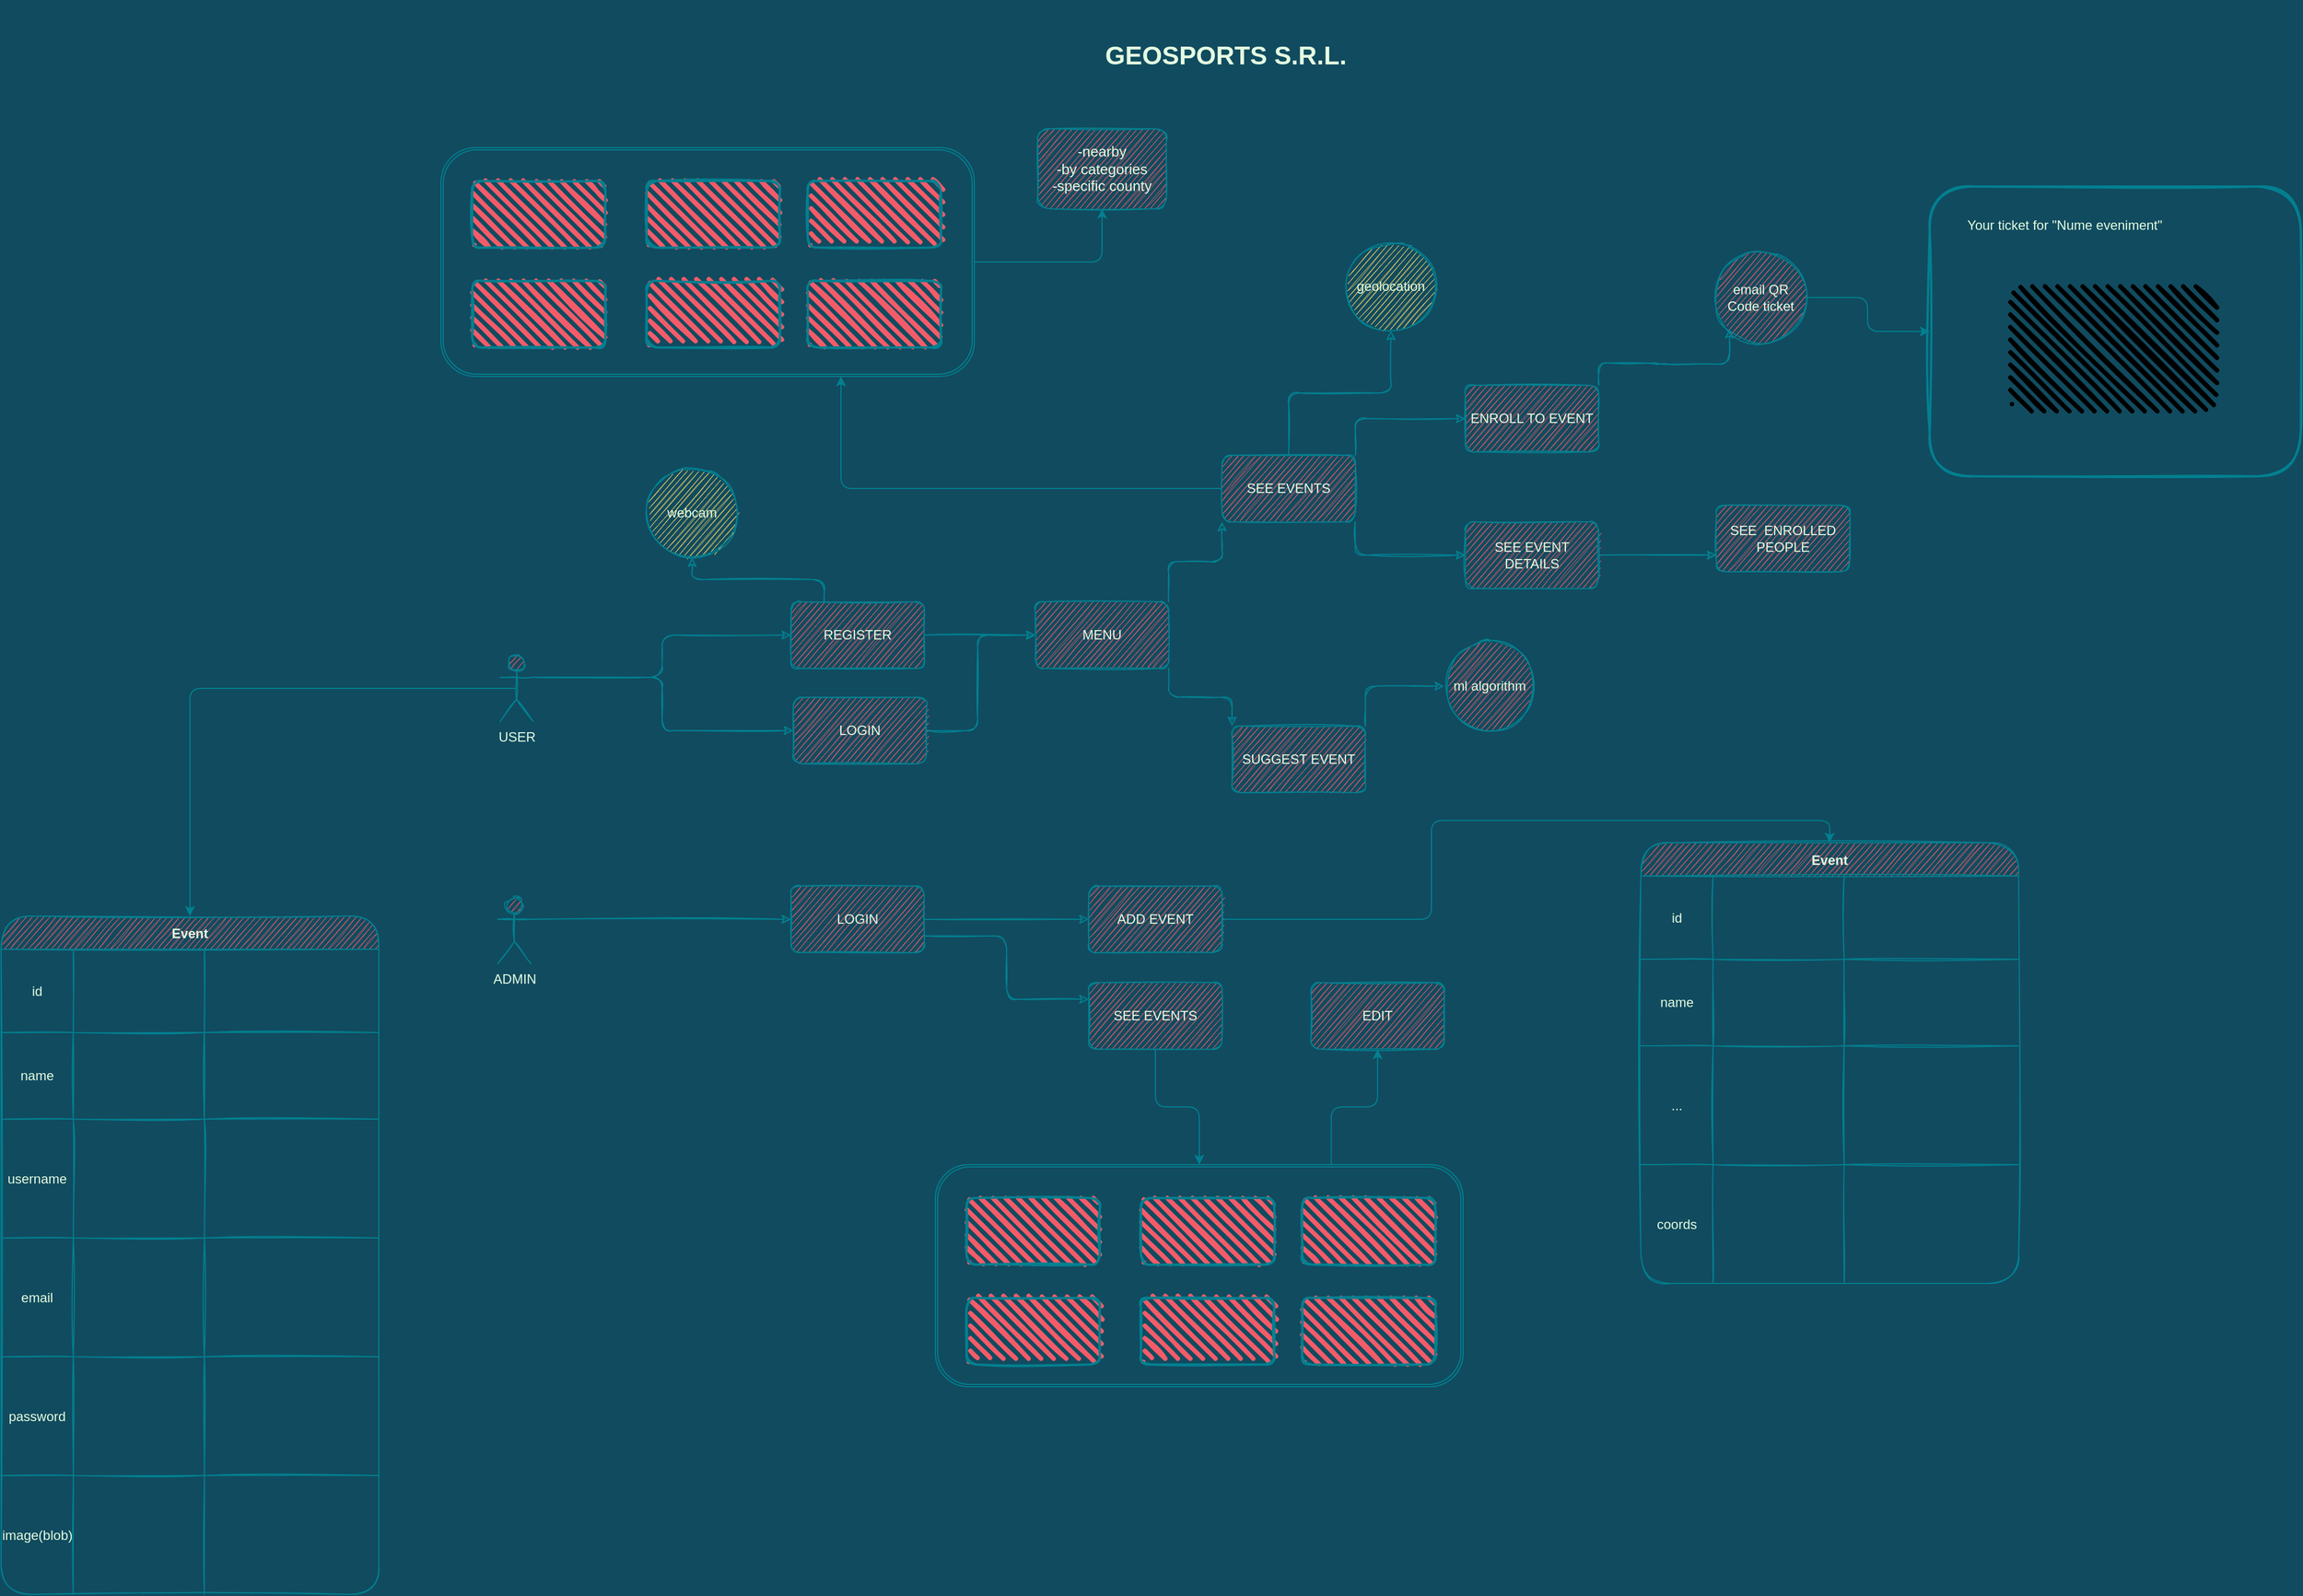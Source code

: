<mxfile version="15.7.3" type="device"><diagram id="VU3AlSUJJOnAMAtMM2fT" name="Page-1"><mxGraphModel dx="1838" dy="1347" grid="0" gridSize="29" guides="1" tooltips="1" connect="1" arrows="1" fold="1" page="0" pageScale="1" pageWidth="850" pageHeight="1100" background="#114B5F" math="0" shadow="0"><root><mxCell id="0"/><mxCell id="1" parent="0"/><mxCell id="59QvP1uvpDmldnTHYQwH-15" style="edgeStyle=orthogonalEdgeStyle;orthogonalLoop=1;jettySize=auto;html=1;exitX=1;exitY=0.5;exitDx=0;exitDy=0;entryX=0;entryY=0.5;entryDx=0;entryDy=0;fontSize=13;sketch=1;strokeColor=#028090;fontColor=#E4FDE1;labelBackgroundColor=#114B5F;" parent="1" source="59QvP1uvpDmldnTHYQwH-2" target="59QvP1uvpDmldnTHYQwH-14" edge="1"><mxGeometry relative="1" as="geometry"/></mxCell><mxCell id="O3Fkr6ZYe0m7NWBWwjO8-6" style="edgeStyle=orthogonalEdgeStyle;orthogonalLoop=1;jettySize=auto;html=1;exitX=0.25;exitY=0;exitDx=0;exitDy=0;sketch=1;strokeColor=#028090;fontColor=#E4FDE1;labelBackgroundColor=#114B5F;" parent="1" source="59QvP1uvpDmldnTHYQwH-2" target="O3Fkr6ZYe0m7NWBWwjO8-5" edge="1"><mxGeometry relative="1" as="geometry"/></mxCell><mxCell id="59QvP1uvpDmldnTHYQwH-2" value="REGISTER" style="whiteSpace=wrap;html=1;rounded=1;sketch=1;fillColor=#F45B69;strokeColor=#028090;fontColor=#E4FDE1;" parent="1" vertex="1"><mxGeometry x="15" y="33" width="120" height="60" as="geometry"/></mxCell><mxCell id="59QvP1uvpDmldnTHYQwH-10" style="edgeStyle=orthogonalEdgeStyle;orthogonalLoop=1;jettySize=auto;html=1;exitX=1;exitY=0.5;exitDx=0;exitDy=0;entryX=0;entryY=0.5;entryDx=0;entryDy=0;sketch=1;strokeColor=#028090;fontColor=#E4FDE1;labelBackgroundColor=#114B5F;" parent="1" source="59QvP1uvpDmldnTHYQwH-3" target="59QvP1uvpDmldnTHYQwH-9" edge="1"><mxGeometry relative="1" as="geometry"/></mxCell><mxCell id="59QvP1uvpDmldnTHYQwH-13" style="edgeStyle=orthogonalEdgeStyle;orthogonalLoop=1;jettySize=auto;html=1;exitX=1;exitY=0.75;exitDx=0;exitDy=0;entryX=0;entryY=0.25;entryDx=0;entryDy=0;fontSize=13;sketch=1;strokeColor=#028090;fontColor=#E4FDE1;labelBackgroundColor=#114B5F;" parent="1" source="59QvP1uvpDmldnTHYQwH-3" target="59QvP1uvpDmldnTHYQwH-11" edge="1"><mxGeometry relative="1" as="geometry"/></mxCell><mxCell id="59QvP1uvpDmldnTHYQwH-16" style="edgeStyle=orthogonalEdgeStyle;orthogonalLoop=1;jettySize=auto;html=1;exitX=1;exitY=0.5;exitDx=0;exitDy=0;entryX=0;entryY=0.5;entryDx=0;entryDy=0;fontSize=13;sketch=1;strokeColor=#028090;fontColor=#E4FDE1;labelBackgroundColor=#114B5F;" parent="1" source="59QvP1uvpDmldnTHYQwH-17" target="59QvP1uvpDmldnTHYQwH-14" edge="1"><mxGeometry relative="1" as="geometry"><Array as="points"><mxPoint x="183" y="149"/><mxPoint x="183" y="63"/></Array></mxGeometry></mxCell><mxCell id="59QvP1uvpDmldnTHYQwH-3" value="LOGIN" style="whiteSpace=wrap;html=1;rounded=1;sketch=1;fillColor=#F45B69;strokeColor=#028090;fontColor=#E4FDE1;" parent="1" vertex="1"><mxGeometry x="15" y="289" width="120" height="60" as="geometry"/></mxCell><mxCell id="59QvP1uvpDmldnTHYQwH-5" style="edgeStyle=orthogonalEdgeStyle;orthogonalLoop=1;jettySize=auto;html=1;exitX=1;exitY=0.333;exitDx=0;exitDy=0;exitPerimeter=0;entryX=0;entryY=0.5;entryDx=0;entryDy=0;sketch=1;strokeColor=#028090;fontColor=#E4FDE1;labelBackgroundColor=#114B5F;" parent="1" source="59QvP1uvpDmldnTHYQwH-4" target="59QvP1uvpDmldnTHYQwH-3" edge="1"><mxGeometry relative="1" as="geometry"/></mxCell><mxCell id="59QvP1uvpDmldnTHYQwH-4" value="ADMIN&lt;br&gt;" style="shape=umlActor;verticalLabelPosition=bottom;verticalAlign=top;html=1;outlineConnect=0;rounded=1;sketch=1;fillColor=#F45B69;strokeColor=#028090;fontColor=#E4FDE1;" parent="1" vertex="1"><mxGeometry x="-249" y="299" width="30" height="60" as="geometry"/></mxCell><mxCell id="59QvP1uvpDmldnTHYQwH-7" style="edgeStyle=orthogonalEdgeStyle;orthogonalLoop=1;jettySize=auto;html=1;exitX=1;exitY=0.333;exitDx=0;exitDy=0;exitPerimeter=0;entryX=0;entryY=0.5;entryDx=0;entryDy=0;sketch=1;strokeColor=#028090;fontColor=#E4FDE1;labelBackgroundColor=#114B5F;" parent="1" source="59QvP1uvpDmldnTHYQwH-6" target="59QvP1uvpDmldnTHYQwH-17" edge="1"><mxGeometry relative="1" as="geometry"><Array as="points"><mxPoint x="-101" y="101"/><mxPoint x="-101" y="149"/></Array></mxGeometry></mxCell><mxCell id="59QvP1uvpDmldnTHYQwH-8" style="edgeStyle=orthogonalEdgeStyle;orthogonalLoop=1;jettySize=auto;html=1;exitX=1;exitY=0.333;exitDx=0;exitDy=0;exitPerimeter=0;entryX=0;entryY=0.5;entryDx=0;entryDy=0;sketch=1;strokeColor=#028090;fontColor=#E4FDE1;labelBackgroundColor=#114B5F;" parent="1" source="59QvP1uvpDmldnTHYQwH-6" target="59QvP1uvpDmldnTHYQwH-2" edge="1"><mxGeometry relative="1" as="geometry"/></mxCell><mxCell id="59QvP1uvpDmldnTHYQwH-6" value="USER&lt;br&gt;" style="shape=umlActor;verticalLabelPosition=bottom;verticalAlign=top;html=1;outlineConnect=0;rounded=1;sketch=1;fillColor=#F45B69;strokeColor=#028090;fontColor=#E4FDE1;" parent="1" vertex="1"><mxGeometry x="-247" y="81" width="30" height="60" as="geometry"/></mxCell><mxCell id="ZaHO0eJbqDDKjYxgv60t-96" style="edgeStyle=orthogonalEdgeStyle;curved=0;rounded=1;sketch=0;orthogonalLoop=1;jettySize=auto;html=1;exitX=1;exitY=0.5;exitDx=0;exitDy=0;entryX=0.5;entryY=0;entryDx=0;entryDy=0;fontColor=#E4FDE1;strokeColor=#028090;fillColor=#F45B69;labelBackgroundColor=#114B5F;" parent="1" source="59QvP1uvpDmldnTHYQwH-9" target="ZaHO0eJbqDDKjYxgv60t-1" edge="1"><mxGeometry relative="1" as="geometry"/></mxCell><mxCell id="59QvP1uvpDmldnTHYQwH-9" value="ADD EVENT" style="whiteSpace=wrap;html=1;rounded=1;sketch=1;fillColor=#F45B69;strokeColor=#028090;fontColor=#E4FDE1;" parent="1" vertex="1"><mxGeometry x="283" y="289" width="120" height="60" as="geometry"/></mxCell><mxCell id="ZaHO0eJbqDDKjYxgv60t-127" style="edgeStyle=orthogonalEdgeStyle;curved=0;rounded=1;sketch=0;orthogonalLoop=1;jettySize=auto;html=1;exitX=0.5;exitY=1;exitDx=0;exitDy=0;entryX=0.5;entryY=0;entryDx=0;entryDy=0;fontColor=#E4FDE1;strokeColor=#028090;fillColor=#F45B69;labelBackgroundColor=#114B5F;" parent="1" source="59QvP1uvpDmldnTHYQwH-11" target="ZaHO0eJbqDDKjYxgv60t-115" edge="1"><mxGeometry relative="1" as="geometry"/></mxCell><mxCell id="59QvP1uvpDmldnTHYQwH-11" value="SEE EVENTS" style="whiteSpace=wrap;html=1;rounded=1;sketch=1;fillColor=#F45B69;strokeColor=#028090;fontColor=#E4FDE1;" parent="1" vertex="1"><mxGeometry x="283" y="376" width="120" height="60" as="geometry"/></mxCell><mxCell id="59QvP1uvpDmldnTHYQwH-12" value="&lt;font style=&quot;font-size: 23px&quot;&gt;GEOSPORTS S.R.L.&lt;/font&gt;" style="text;html=1;align=center;verticalAlign=middle;whiteSpace=wrap;fontStyle=1;fontSize=13;rounded=1;sketch=1;fontColor=#E4FDE1;" parent="1" vertex="1"><mxGeometry x="293" y="-509" width="227" height="100" as="geometry"/></mxCell><mxCell id="59QvP1uvpDmldnTHYQwH-22" style="edgeStyle=orthogonalEdgeStyle;orthogonalLoop=1;jettySize=auto;html=1;exitX=1;exitY=0;exitDx=0;exitDy=0;entryX=0;entryY=1;entryDx=0;entryDy=0;fontSize=13;sketch=1;strokeColor=#028090;fontColor=#E4FDE1;labelBackgroundColor=#114B5F;" parent="1" source="59QvP1uvpDmldnTHYQwH-14" target="59QvP1uvpDmldnTHYQwH-18" edge="1"><mxGeometry relative="1" as="geometry"/></mxCell><mxCell id="O3Fkr6ZYe0m7NWBWwjO8-8" style="edgeStyle=orthogonalEdgeStyle;orthogonalLoop=1;jettySize=auto;html=1;exitX=1;exitY=1;exitDx=0;exitDy=0;entryX=0;entryY=0;entryDx=0;entryDy=0;sketch=1;strokeColor=#028090;fontColor=#E4FDE1;labelBackgroundColor=#114B5F;" parent="1" source="59QvP1uvpDmldnTHYQwH-14" target="O3Fkr6ZYe0m7NWBWwjO8-7" edge="1"><mxGeometry relative="1" as="geometry"/></mxCell><mxCell id="59QvP1uvpDmldnTHYQwH-14" value="MENU" style="whiteSpace=wrap;html=1;rounded=1;sketch=1;fillColor=#F45B69;strokeColor=#028090;fontColor=#E4FDE1;" parent="1" vertex="1"><mxGeometry x="235" y="33" width="120" height="60" as="geometry"/></mxCell><mxCell id="59QvP1uvpDmldnTHYQwH-17" value="LOGIN" style="whiteSpace=wrap;html=1;rounded=1;sketch=1;fillColor=#F45B69;strokeColor=#028090;fontColor=#E4FDE1;" parent="1" vertex="1"><mxGeometry x="17" y="119" width="120" height="60" as="geometry"/></mxCell><mxCell id="59QvP1uvpDmldnTHYQwH-24" style="edgeStyle=orthogonalEdgeStyle;orthogonalLoop=1;jettySize=auto;html=1;exitX=1;exitY=0;exitDx=0;exitDy=0;entryX=0;entryY=0.5;entryDx=0;entryDy=0;fontSize=13;sketch=1;strokeColor=#028090;fontColor=#E4FDE1;labelBackgroundColor=#114B5F;" parent="1" source="59QvP1uvpDmldnTHYQwH-18" target="59QvP1uvpDmldnTHYQwH-23" edge="1"><mxGeometry relative="1" as="geometry"/></mxCell><mxCell id="O3Fkr6ZYe0m7NWBWwjO8-2" style="edgeStyle=orthogonalEdgeStyle;orthogonalLoop=1;jettySize=auto;html=1;exitX=1;exitY=1;exitDx=0;exitDy=0;entryX=0;entryY=0.5;entryDx=0;entryDy=0;sketch=1;strokeColor=#028090;fontColor=#E4FDE1;labelBackgroundColor=#114B5F;" parent="1" source="59QvP1uvpDmldnTHYQwH-18" target="O3Fkr6ZYe0m7NWBWwjO8-1" edge="1"><mxGeometry relative="1" as="geometry"/></mxCell><mxCell id="O3Fkr6ZYe0m7NWBWwjO8-4" style="edgeStyle=orthogonalEdgeStyle;orthogonalLoop=1;jettySize=auto;html=1;exitX=0.5;exitY=0;exitDx=0;exitDy=0;sketch=1;strokeColor=#028090;fontColor=#E4FDE1;labelBackgroundColor=#114B5F;" parent="1" source="59QvP1uvpDmldnTHYQwH-18" target="O3Fkr6ZYe0m7NWBWwjO8-3" edge="1"><mxGeometry relative="1" as="geometry"/></mxCell><mxCell id="O3Fkr6ZYe0m7NWBWwjO8-12" style="edgeStyle=orthogonalEdgeStyle;orthogonalLoop=1;jettySize=auto;html=1;entryX=0;entryY=0.75;entryDx=0;entryDy=0;sketch=1;strokeColor=#028090;fontColor=#E4FDE1;labelBackgroundColor=#114B5F;" parent="1" source="O3Fkr6ZYe0m7NWBWwjO8-1" target="O3Fkr6ZYe0m7NWBWwjO8-11" edge="1"><mxGeometry relative="1" as="geometry"/></mxCell><mxCell id="ZaHO0eJbqDDKjYxgv60t-141" style="edgeStyle=orthogonalEdgeStyle;curved=0;rounded=1;sketch=0;orthogonalLoop=1;jettySize=auto;html=1;exitX=0;exitY=0.5;exitDx=0;exitDy=0;entryX=0.75;entryY=1;entryDx=0;entryDy=0;fontColor=#E4FDE1;strokeColor=#028090;fillColor=#F45B69;labelBackgroundColor=#114B5F;" parent="1" source="59QvP1uvpDmldnTHYQwH-18" target="ZaHO0eJbqDDKjYxgv60t-134" edge="1"><mxGeometry relative="1" as="geometry"/></mxCell><mxCell id="59QvP1uvpDmldnTHYQwH-18" value="SEE EVENTS" style="whiteSpace=wrap;html=1;rounded=1;sketch=1;fillColor=#F45B69;strokeColor=#028090;fontColor=#E4FDE1;" parent="1" vertex="1"><mxGeometry x="403" y="-99" width="120" height="60" as="geometry"/></mxCell><mxCell id="59QvP1uvpDmldnTHYQwH-20" value="-nearby&lt;br&gt;-by categories&lt;br&gt;-specific county" style="whiteSpace=wrap;fontSize=13;html=1;rounded=1;sketch=1;fillColor=#F45B69;strokeColor=#028090;fontColor=#E4FDE1;" parent="1" vertex="1"><mxGeometry x="237" y="-393" width="116" height="72" as="geometry"/></mxCell><mxCell id="O3Fkr6ZYe0m7NWBWwjO8-10" style="edgeStyle=orthogonalEdgeStyle;orthogonalLoop=1;jettySize=auto;html=1;exitX=1;exitY=0;exitDx=0;exitDy=0;entryX=0;entryY=1;entryDx=0;entryDy=0;sketch=1;strokeColor=#028090;fontColor=#E4FDE1;labelBackgroundColor=#114B5F;" parent="1" source="59QvP1uvpDmldnTHYQwH-23" target="O3Fkr6ZYe0m7NWBWwjO8-9" edge="1"><mxGeometry relative="1" as="geometry"/></mxCell><mxCell id="59QvP1uvpDmldnTHYQwH-23" value="ENROLL TO EVENT" style="whiteSpace=wrap;html=1;rounded=1;sketch=1;fillColor=#F45B69;strokeColor=#028090;fontColor=#E4FDE1;" parent="1" vertex="1"><mxGeometry x="622" y="-162" width="120" height="60" as="geometry"/></mxCell><mxCell id="O3Fkr6ZYe0m7NWBWwjO8-1" value="SEE EVENT DETAILS" style="whiteSpace=wrap;html=1;rounded=1;sketch=1;fillColor=#F45B69;strokeColor=#028090;fontColor=#E4FDE1;" parent="1" vertex="1"><mxGeometry x="622" y="-39" width="120" height="60" as="geometry"/></mxCell><mxCell id="O3Fkr6ZYe0m7NWBWwjO8-3" value="geolocation" style="ellipse;whiteSpace=wrap;html=1;aspect=fixed;rounded=1;sketch=1;fillColor=#FFD966;strokeColor=#028090;fontColor=#E4FDE1;" parent="1" vertex="1"><mxGeometry x="515" y="-291" width="80" height="80" as="geometry"/></mxCell><mxCell id="O3Fkr6ZYe0m7NWBWwjO8-5" value="webcam" style="ellipse;whiteSpace=wrap;html=1;aspect=fixed;rounded=1;sketch=1;fillColor=#FFD966;strokeColor=#028090;fontColor=#E4FDE1;" parent="1" vertex="1"><mxGeometry x="-114" y="-87" width="80" height="80" as="geometry"/></mxCell><mxCell id="O3Fkr6ZYe0m7NWBWwjO8-16" style="edgeStyle=orthogonalEdgeStyle;orthogonalLoop=1;jettySize=auto;html=1;exitX=1;exitY=0;exitDx=0;exitDy=0;sketch=1;strokeColor=#028090;fontColor=#E4FDE1;labelBackgroundColor=#114B5F;" parent="1" source="O3Fkr6ZYe0m7NWBWwjO8-7" target="O3Fkr6ZYe0m7NWBWwjO8-15" edge="1"><mxGeometry relative="1" as="geometry"/></mxCell><mxCell id="O3Fkr6ZYe0m7NWBWwjO8-7" value="SUGGEST EVENT" style="whiteSpace=wrap;html=1;rounded=1;sketch=1;fillColor=#F45B69;strokeColor=#028090;fontColor=#E4FDE1;" parent="1" vertex="1"><mxGeometry x="412" y="145" width="120" height="60" as="geometry"/></mxCell><mxCell id="ZaHO0eJbqDDKjYxgv60t-145" style="edgeStyle=orthogonalEdgeStyle;curved=0;rounded=1;sketch=0;orthogonalLoop=1;jettySize=auto;html=1;exitX=1;exitY=0.5;exitDx=0;exitDy=0;entryX=0;entryY=0.5;entryDx=0;entryDy=0;fontColor=#E4FDE1;strokeColor=#028090;fillColor=#F45B69;labelBackgroundColor=#114B5F;" parent="1" source="O3Fkr6ZYe0m7NWBWwjO8-9" target="ZaHO0eJbqDDKjYxgv60t-142" edge="1"><mxGeometry relative="1" as="geometry"/></mxCell><mxCell id="O3Fkr6ZYe0m7NWBWwjO8-9" value="email QR Code ticket" style="ellipse;whiteSpace=wrap;html=1;aspect=fixed;rounded=1;sketch=1;fillColor=#F45B69;strokeColor=#028090;fontColor=#E4FDE1;" parent="1" vertex="1"><mxGeometry x="848" y="-281" width="80" height="80" as="geometry"/></mxCell><mxCell id="O3Fkr6ZYe0m7NWBWwjO8-11" value="SEE&amp;nbsp; ENROLLED PEOPLE" style="whiteSpace=wrap;html=1;rounded=1;sketch=1;fillColor=#F45B69;strokeColor=#028090;fontColor=#E4FDE1;" parent="1" vertex="1"><mxGeometry x="848" y="-54" width="120" height="60" as="geometry"/></mxCell><mxCell id="O3Fkr6ZYe0m7NWBWwjO8-13" value="EDIT" style="whiteSpace=wrap;html=1;rounded=1;sketch=1;fillColor=#F45B69;strokeColor=#028090;fontColor=#E4FDE1;" parent="1" vertex="1"><mxGeometry x="483" y="376" width="120" height="60" as="geometry"/></mxCell><mxCell id="O3Fkr6ZYe0m7NWBWwjO8-15" value="ml algorithm" style="ellipse;whiteSpace=wrap;html=1;aspect=fixed;rounded=1;sketch=1;fillColor=#F45B69;strokeColor=#028090;fontColor=#E4FDE1;" parent="1" vertex="1"><mxGeometry x="603" y="68" width="82" height="82" as="geometry"/></mxCell><mxCell id="ZaHO0eJbqDDKjYxgv60t-1" value="Event" style="shape=table;startSize=30;container=1;collapsible=0;childLayout=tableLayout;fontStyle=1;align=center;pointerEvents=1;rounded=1;sketch=1;arcSize=30;swimlaneFillColor=none;fillColor=#F45B69;strokeColor=#028090;fontColor=#E4FDE1;" parent="1" vertex="1"><mxGeometry x="780" y="250" width="340" height="397" as="geometry"/></mxCell><mxCell id="ZaHO0eJbqDDKjYxgv60t-2" value="" style="shape=partialRectangle;html=1;whiteSpace=wrap;collapsible=0;dropTarget=0;pointerEvents=0;fillColor=none;top=0;left=0;bottom=0;right=0;points=[[0,0.5],[1,0.5]];portConstraint=eastwest;rounded=1;sketch=1;strokeColor=#028090;fontColor=#E4FDE1;" parent="ZaHO0eJbqDDKjYxgv60t-1" vertex="1"><mxGeometry y="30" width="340" height="75" as="geometry"/></mxCell><mxCell id="ZaHO0eJbqDDKjYxgv60t-3" value="id" style="shape=partialRectangle;html=1;whiteSpace=wrap;connectable=0;fillColor=none;top=0;left=0;bottom=0;right=0;overflow=hidden;pointerEvents=1;rounded=1;sketch=1;strokeColor=#028090;fontColor=#E4FDE1;" parent="ZaHO0eJbqDDKjYxgv60t-2" vertex="1"><mxGeometry width="65" height="75" as="geometry"><mxRectangle width="65" height="75" as="alternateBounds"/></mxGeometry></mxCell><mxCell id="ZaHO0eJbqDDKjYxgv60t-4" value="" style="shape=partialRectangle;html=1;whiteSpace=wrap;connectable=0;fillColor=none;top=0;left=0;bottom=0;right=0;overflow=hidden;pointerEvents=1;rounded=1;sketch=1;strokeColor=#028090;fontColor=#E4FDE1;" parent="ZaHO0eJbqDDKjYxgv60t-2" vertex="1"><mxGeometry x="65" width="118" height="75" as="geometry"><mxRectangle width="118" height="75" as="alternateBounds"/></mxGeometry></mxCell><mxCell id="ZaHO0eJbqDDKjYxgv60t-5" value="" style="shape=partialRectangle;html=1;whiteSpace=wrap;connectable=0;fillColor=none;top=0;left=0;bottom=0;right=0;overflow=hidden;pointerEvents=1;rounded=1;sketch=1;strokeColor=#028090;fontColor=#E4FDE1;" parent="ZaHO0eJbqDDKjYxgv60t-2" vertex="1"><mxGeometry x="183" width="157" height="75" as="geometry"><mxRectangle width="157" height="75" as="alternateBounds"/></mxGeometry></mxCell><mxCell id="ZaHO0eJbqDDKjYxgv60t-6" value="" style="shape=partialRectangle;html=1;whiteSpace=wrap;collapsible=0;dropTarget=0;pointerEvents=0;fillColor=none;top=0;left=0;bottom=0;right=0;points=[[0,0.5],[1,0.5]];portConstraint=eastwest;rounded=1;sketch=1;strokeColor=#028090;fontColor=#E4FDE1;" parent="ZaHO0eJbqDDKjYxgv60t-1" vertex="1"><mxGeometry y="105" width="340" height="78" as="geometry"/></mxCell><mxCell id="ZaHO0eJbqDDKjYxgv60t-7" value="name" style="shape=partialRectangle;html=1;whiteSpace=wrap;connectable=0;fillColor=none;top=0;left=0;bottom=0;right=0;overflow=hidden;pointerEvents=1;rounded=1;sketch=1;strokeColor=#028090;fontColor=#E4FDE1;" parent="ZaHO0eJbqDDKjYxgv60t-6" vertex="1"><mxGeometry width="65" height="78" as="geometry"><mxRectangle width="65" height="78" as="alternateBounds"/></mxGeometry></mxCell><mxCell id="ZaHO0eJbqDDKjYxgv60t-8" value="" style="shape=partialRectangle;html=1;whiteSpace=wrap;connectable=0;fillColor=none;top=0;left=0;bottom=0;right=0;overflow=hidden;pointerEvents=1;rounded=1;sketch=1;strokeColor=#028090;fontColor=#E4FDE1;" parent="ZaHO0eJbqDDKjYxgv60t-6" vertex="1"><mxGeometry x="65" width="118" height="78" as="geometry"><mxRectangle width="118" height="78" as="alternateBounds"/></mxGeometry></mxCell><mxCell id="ZaHO0eJbqDDKjYxgv60t-9" value="" style="shape=partialRectangle;html=1;whiteSpace=wrap;connectable=0;fillColor=none;top=0;left=0;bottom=0;right=0;overflow=hidden;pointerEvents=1;rounded=1;sketch=1;strokeColor=#028090;fontColor=#E4FDE1;" parent="ZaHO0eJbqDDKjYxgv60t-6" vertex="1"><mxGeometry x="183" width="157" height="78" as="geometry"><mxRectangle width="157" height="78" as="alternateBounds"/></mxGeometry></mxCell><mxCell id="ZaHO0eJbqDDKjYxgv60t-10" value="" style="shape=partialRectangle;html=1;whiteSpace=wrap;collapsible=0;dropTarget=0;pointerEvents=0;fillColor=none;top=0;left=0;bottom=0;right=0;points=[[0,0.5],[1,0.5]];portConstraint=eastwest;rounded=1;sketch=1;strokeColor=#028090;fontColor=#E4FDE1;" parent="ZaHO0eJbqDDKjYxgv60t-1" vertex="1"><mxGeometry y="183" width="340" height="107" as="geometry"/></mxCell><mxCell id="ZaHO0eJbqDDKjYxgv60t-11" value="..." style="shape=partialRectangle;html=1;whiteSpace=wrap;connectable=0;fillColor=none;top=0;left=0;bottom=0;right=0;overflow=hidden;pointerEvents=1;rounded=1;sketch=1;strokeColor=#028090;fontColor=#E4FDE1;" parent="ZaHO0eJbqDDKjYxgv60t-10" vertex="1"><mxGeometry width="65" height="107" as="geometry"><mxRectangle width="65" height="107" as="alternateBounds"/></mxGeometry></mxCell><mxCell id="ZaHO0eJbqDDKjYxgv60t-12" value="" style="shape=partialRectangle;html=1;whiteSpace=wrap;connectable=0;fillColor=none;top=0;left=0;bottom=0;right=0;overflow=hidden;pointerEvents=1;rounded=1;sketch=1;strokeColor=#028090;fontColor=#E4FDE1;" parent="ZaHO0eJbqDDKjYxgv60t-10" vertex="1"><mxGeometry x="65" width="118" height="107" as="geometry"><mxRectangle width="118" height="107" as="alternateBounds"/></mxGeometry></mxCell><mxCell id="ZaHO0eJbqDDKjYxgv60t-13" value="" style="shape=partialRectangle;html=1;whiteSpace=wrap;connectable=0;fillColor=none;top=0;left=0;bottom=0;right=0;overflow=hidden;pointerEvents=1;rounded=1;sketch=1;strokeColor=#028090;fontColor=#E4FDE1;" parent="ZaHO0eJbqDDKjYxgv60t-10" vertex="1"><mxGeometry x="183" width="157" height="107" as="geometry"><mxRectangle width="157" height="107" as="alternateBounds"/></mxGeometry></mxCell><mxCell id="ZaHO0eJbqDDKjYxgv60t-97" value="" style="shape=partialRectangle;html=1;whiteSpace=wrap;collapsible=0;dropTarget=0;pointerEvents=0;fillColor=none;top=0;left=0;bottom=0;right=0;points=[[0,0.5],[1,0.5]];portConstraint=eastwest;rounded=1;sketch=1;strokeColor=#028090;fontColor=#E4FDE1;" parent="ZaHO0eJbqDDKjYxgv60t-1" vertex="1"><mxGeometry y="290" width="340" height="107" as="geometry"/></mxCell><mxCell id="ZaHO0eJbqDDKjYxgv60t-98" value="coords" style="shape=partialRectangle;html=1;whiteSpace=wrap;connectable=0;fillColor=none;top=0;left=0;bottom=0;right=0;overflow=hidden;pointerEvents=1;rounded=1;sketch=1;strokeColor=#028090;fontColor=#E4FDE1;" parent="ZaHO0eJbqDDKjYxgv60t-97" vertex="1"><mxGeometry width="65" height="107" as="geometry"><mxRectangle width="65" height="107" as="alternateBounds"/></mxGeometry></mxCell><mxCell id="ZaHO0eJbqDDKjYxgv60t-99" value="" style="shape=partialRectangle;html=1;whiteSpace=wrap;connectable=0;fillColor=none;top=0;left=0;bottom=0;right=0;overflow=hidden;pointerEvents=1;rounded=1;sketch=1;strokeColor=#028090;fontColor=#E4FDE1;" parent="ZaHO0eJbqDDKjYxgv60t-97" vertex="1"><mxGeometry x="65" width="118" height="107" as="geometry"><mxRectangle width="118" height="107" as="alternateBounds"/></mxGeometry></mxCell><mxCell id="ZaHO0eJbqDDKjYxgv60t-100" value="" style="shape=partialRectangle;html=1;whiteSpace=wrap;connectable=0;fillColor=none;top=0;left=0;bottom=0;right=0;overflow=hidden;pointerEvents=1;rounded=1;sketch=1;strokeColor=#028090;fontColor=#E4FDE1;" parent="ZaHO0eJbqDDKjYxgv60t-97" vertex="1"><mxGeometry x="183" width="157" height="107" as="geometry"><mxRectangle width="157" height="107" as="alternateBounds"/></mxGeometry></mxCell><mxCell id="ZaHO0eJbqDDKjYxgv60t-190" style="edgeStyle=orthogonalEdgeStyle;curved=0;rounded=1;sketch=0;orthogonalLoop=1;jettySize=auto;html=1;exitX=0.75;exitY=0;exitDx=0;exitDy=0;entryX=0.5;entryY=1;entryDx=0;entryDy=0;fontColor=#E4FDE1;strokeColor=#028090;fillColor=#F45B69;labelBackgroundColor=#114B5F;" parent="1" source="ZaHO0eJbqDDKjYxgv60t-115" target="O3Fkr6ZYe0m7NWBWwjO8-13" edge="1"><mxGeometry relative="1" as="geometry"/></mxCell><mxCell id="ZaHO0eJbqDDKjYxgv60t-115" value="" style="shape=ext;double=1;rounded=1;whiteSpace=wrap;html=1;sketch=0;fontColor=#E4FDE1;strokeColor=#028090;fillColor=none;" parent="1" vertex="1"><mxGeometry x="145" y="540" width="475" height="200" as="geometry"/></mxCell><mxCell id="ZaHO0eJbqDDKjYxgv60t-125" value="" style="rounded=1;whiteSpace=wrap;html=1;strokeWidth=2;fillWeight=4;hachureGap=8;hachureAngle=45;fillColor=#F45B69;sketch=1;strokeColor=#028090;fontColor=#E4FDE1;" parent="1" vertex="1"><mxGeometry x="173" y="570" width="120" height="60" as="geometry"/></mxCell><mxCell id="ZaHO0eJbqDDKjYxgv60t-128" value="" style="rounded=1;whiteSpace=wrap;html=1;strokeWidth=2;fillWeight=4;hachureGap=8;hachureAngle=45;fillColor=#F45B69;sketch=1;strokeColor=#028090;fontColor=#E4FDE1;" parent="1" vertex="1"><mxGeometry x="330" y="570" width="120" height="60" as="geometry"/></mxCell><mxCell id="ZaHO0eJbqDDKjYxgv60t-129" value="" style="rounded=1;whiteSpace=wrap;html=1;strokeWidth=2;fillWeight=4;hachureGap=8;hachureAngle=45;fillColor=#F45B69;sketch=1;strokeColor=#028090;fontColor=#E4FDE1;" parent="1" vertex="1"><mxGeometry x="173" y="660" width="120" height="60" as="geometry"/></mxCell><mxCell id="ZaHO0eJbqDDKjYxgv60t-130" value="" style="rounded=1;whiteSpace=wrap;html=1;strokeWidth=2;fillWeight=4;hachureGap=8;hachureAngle=45;fillColor=#F45B69;sketch=1;strokeColor=#028090;fontColor=#E4FDE1;" parent="1" vertex="1"><mxGeometry x="330" y="660" width="120" height="60" as="geometry"/></mxCell><mxCell id="ZaHO0eJbqDDKjYxgv60t-131" value="" style="rounded=1;whiteSpace=wrap;html=1;strokeWidth=2;fillWeight=4;hachureGap=8;hachureAngle=45;fillColor=#F45B69;sketch=1;strokeColor=#028090;fontColor=#E4FDE1;" parent="1" vertex="1"><mxGeometry x="475" y="570" width="120" height="60" as="geometry"/></mxCell><mxCell id="ZaHO0eJbqDDKjYxgv60t-132" value="" style="rounded=1;whiteSpace=wrap;html=1;strokeWidth=2;fillWeight=4;hachureGap=8;hachureAngle=45;fillColor=#F45B69;sketch=1;strokeColor=#028090;fontColor=#E4FDE1;" parent="1" vertex="1"><mxGeometry x="475" y="660" width="120" height="60" as="geometry"/></mxCell><mxCell id="ZaHO0eJbqDDKjYxgv60t-191" style="edgeStyle=orthogonalEdgeStyle;curved=0;rounded=1;sketch=0;orthogonalLoop=1;jettySize=auto;html=1;exitX=1;exitY=0.5;exitDx=0;exitDy=0;entryX=0.5;entryY=1;entryDx=0;entryDy=0;fontColor=#E4FDE1;strokeColor=#028090;fillColor=#F45B69;labelBackgroundColor=#114B5F;" parent="1" source="ZaHO0eJbqDDKjYxgv60t-134" target="59QvP1uvpDmldnTHYQwH-20" edge="1"><mxGeometry relative="1" as="geometry"/></mxCell><mxCell id="ZaHO0eJbqDDKjYxgv60t-134" value="" style="shape=ext;double=1;rounded=1;whiteSpace=wrap;html=1;sketch=0;fontColor=#E4FDE1;strokeColor=#028090;fillColor=none;" parent="1" vertex="1"><mxGeometry x="-300" y="-376" width="480" height="206" as="geometry"/></mxCell><mxCell id="ZaHO0eJbqDDKjYxgv60t-135" value="" style="rounded=1;whiteSpace=wrap;html=1;strokeWidth=2;fillWeight=4;hachureGap=8;hachureAngle=45;fillColor=#F45B69;sketch=1;strokeColor=#028090;fontColor=#E4FDE1;" parent="1" vertex="1"><mxGeometry x="-272" y="-346" width="120" height="60" as="geometry"/></mxCell><mxCell id="ZaHO0eJbqDDKjYxgv60t-136" value="" style="rounded=1;whiteSpace=wrap;html=1;strokeWidth=2;fillWeight=4;hachureGap=8;hachureAngle=45;fillColor=#F45B69;sketch=1;strokeColor=#028090;fontColor=#E4FDE1;" parent="1" vertex="1"><mxGeometry x="-115" y="-346" width="120" height="60" as="geometry"/></mxCell><mxCell id="ZaHO0eJbqDDKjYxgv60t-137" value="" style="rounded=1;whiteSpace=wrap;html=1;strokeWidth=2;fillWeight=4;hachureGap=8;hachureAngle=45;fillColor=#F45B69;sketch=1;strokeColor=#028090;fontColor=#E4FDE1;" parent="1" vertex="1"><mxGeometry x="-272" y="-256" width="120" height="60" as="geometry"/></mxCell><mxCell id="ZaHO0eJbqDDKjYxgv60t-138" value="" style="rounded=1;whiteSpace=wrap;html=1;strokeWidth=2;fillWeight=4;hachureGap=8;hachureAngle=45;fillColor=#F45B69;sketch=1;strokeColor=#028090;fontColor=#E4FDE1;" parent="1" vertex="1"><mxGeometry x="-115" y="-256" width="120" height="60" as="geometry"/></mxCell><mxCell id="ZaHO0eJbqDDKjYxgv60t-139" value="" style="rounded=1;whiteSpace=wrap;html=1;strokeWidth=2;fillWeight=4;hachureGap=8;hachureAngle=45;fillColor=#F45B69;sketch=1;strokeColor=#028090;fontColor=#E4FDE1;" parent="1" vertex="1"><mxGeometry x="30" y="-346" width="120" height="60" as="geometry"/></mxCell><mxCell id="ZaHO0eJbqDDKjYxgv60t-140" value="" style="rounded=1;whiteSpace=wrap;html=1;strokeWidth=2;fillWeight=4;hachureGap=8;hachureAngle=45;fillColor=#F45B69;sketch=1;strokeColor=#028090;fontColor=#E4FDE1;" parent="1" vertex="1"><mxGeometry x="30" y="-256" width="120" height="60" as="geometry"/></mxCell><mxCell id="ZaHO0eJbqDDKjYxgv60t-142" value="" style="rounded=1;whiteSpace=wrap;html=1;strokeWidth=2;fillWeight=4;hachureGap=8;hachureAngle=45;fillColor=none;sketch=1;fontColor=#E4FDE1;strokeColor=#028090;" parent="1" vertex="1"><mxGeometry x="1040" y="-341" width="334" height="261" as="geometry"/></mxCell><mxCell id="ZaHO0eJbqDDKjYxgv60t-143" value="" style="rounded=1;whiteSpace=wrap;html=1;strokeWidth=2;fillWeight=4;hachureGap=8;hachureAngle=45;fillColor=#000000;sketch=1;fontColor=#E4FDE1;strokeColor=none;" parent="1" vertex="1"><mxGeometry x="1112" y="-251" width="186" height="113" as="geometry"/></mxCell><mxCell id="ZaHO0eJbqDDKjYxgv60t-144" value="&amp;nbsp;Your ticket for &quot;Nume eveniment&quot;" style="text;html=1;strokeColor=none;fillColor=none;align=center;verticalAlign=middle;whiteSpace=wrap;rounded=0;sketch=0;fontColor=#E4FDE1;" parent="1" vertex="1"><mxGeometry x="1030" y="-321" width="260" height="30" as="geometry"/></mxCell><mxCell id="ZaHO0eJbqDDKjYxgv60t-164" style="edgeStyle=orthogonalEdgeStyle;curved=0;rounded=1;sketch=0;orthogonalLoop=1;jettySize=auto;html=1;exitX=0.5;exitY=0.5;exitDx=0;exitDy=0;entryX=0.5;entryY=0;entryDx=0;entryDy=0;fontColor=#E4FDE1;strokeColor=#028090;fillColor=#F45B69;exitPerimeter=0;labelBackgroundColor=#114B5F;" parent="1" source="59QvP1uvpDmldnTHYQwH-6" target="ZaHO0eJbqDDKjYxgv60t-165" edge="1"><mxGeometry relative="1" as="geometry"><mxPoint x="-1073" y="385" as="sourcePoint"/></mxGeometry></mxCell><mxCell id="ZaHO0eJbqDDKjYxgv60t-165" value="Event" style="shape=table;startSize=30;container=1;collapsible=0;childLayout=tableLayout;fontStyle=1;align=center;pointerEvents=1;rounded=1;sketch=1;arcSize=30;swimlaneFillColor=none;fillColor=#F45B69;strokeColor=#028090;fontColor=#E4FDE1;" parent="1" vertex="1"><mxGeometry x="-696" y="316" width="340" height="611" as="geometry"/></mxCell><mxCell id="ZaHO0eJbqDDKjYxgv60t-166" value="" style="shape=partialRectangle;html=1;whiteSpace=wrap;collapsible=0;dropTarget=0;pointerEvents=0;fillColor=none;top=0;left=0;bottom=0;right=0;points=[[0,0.5],[1,0.5]];portConstraint=eastwest;rounded=1;sketch=1;strokeColor=#028090;fontColor=#E4FDE1;" parent="ZaHO0eJbqDDKjYxgv60t-165" vertex="1"><mxGeometry y="30" width="340" height="75" as="geometry"/></mxCell><mxCell id="ZaHO0eJbqDDKjYxgv60t-167" value="id" style="shape=partialRectangle;html=1;whiteSpace=wrap;connectable=0;fillColor=none;top=0;left=0;bottom=0;right=0;overflow=hidden;pointerEvents=1;rounded=1;sketch=1;strokeColor=#028090;fontColor=#E4FDE1;" parent="ZaHO0eJbqDDKjYxgv60t-166" vertex="1"><mxGeometry width="65" height="75" as="geometry"><mxRectangle width="65" height="75" as="alternateBounds"/></mxGeometry></mxCell><mxCell id="ZaHO0eJbqDDKjYxgv60t-168" value="" style="shape=partialRectangle;html=1;whiteSpace=wrap;connectable=0;fillColor=none;top=0;left=0;bottom=0;right=0;overflow=hidden;pointerEvents=1;rounded=1;sketch=1;strokeColor=#028090;fontColor=#E4FDE1;" parent="ZaHO0eJbqDDKjYxgv60t-166" vertex="1"><mxGeometry x="65" width="118" height="75" as="geometry"><mxRectangle width="118" height="75" as="alternateBounds"/></mxGeometry></mxCell><mxCell id="ZaHO0eJbqDDKjYxgv60t-169" value="" style="shape=partialRectangle;html=1;whiteSpace=wrap;connectable=0;fillColor=none;top=0;left=0;bottom=0;right=0;overflow=hidden;pointerEvents=1;rounded=1;sketch=1;strokeColor=#028090;fontColor=#E4FDE1;" parent="ZaHO0eJbqDDKjYxgv60t-166" vertex="1"><mxGeometry x="183" width="157" height="75" as="geometry"><mxRectangle width="157" height="75" as="alternateBounds"/></mxGeometry></mxCell><mxCell id="ZaHO0eJbqDDKjYxgv60t-170" value="" style="shape=partialRectangle;html=1;whiteSpace=wrap;collapsible=0;dropTarget=0;pointerEvents=0;fillColor=none;top=0;left=0;bottom=0;right=0;points=[[0,0.5],[1,0.5]];portConstraint=eastwest;rounded=1;sketch=1;strokeColor=#028090;fontColor=#E4FDE1;" parent="ZaHO0eJbqDDKjYxgv60t-165" vertex="1"><mxGeometry y="105" width="340" height="78" as="geometry"/></mxCell><mxCell id="ZaHO0eJbqDDKjYxgv60t-171" value="name" style="shape=partialRectangle;html=1;whiteSpace=wrap;connectable=0;fillColor=none;top=0;left=0;bottom=0;right=0;overflow=hidden;pointerEvents=1;rounded=1;sketch=1;strokeColor=#028090;fontColor=#E4FDE1;" parent="ZaHO0eJbqDDKjYxgv60t-170" vertex="1"><mxGeometry width="65" height="78" as="geometry"><mxRectangle width="65" height="78" as="alternateBounds"/></mxGeometry></mxCell><mxCell id="ZaHO0eJbqDDKjYxgv60t-172" value="" style="shape=partialRectangle;html=1;whiteSpace=wrap;connectable=0;fillColor=none;top=0;left=0;bottom=0;right=0;overflow=hidden;pointerEvents=1;rounded=1;sketch=1;strokeColor=#028090;fontColor=#E4FDE1;" parent="ZaHO0eJbqDDKjYxgv60t-170" vertex="1"><mxGeometry x="65" width="118" height="78" as="geometry"><mxRectangle width="118" height="78" as="alternateBounds"/></mxGeometry></mxCell><mxCell id="ZaHO0eJbqDDKjYxgv60t-173" value="" style="shape=partialRectangle;html=1;whiteSpace=wrap;connectable=0;fillColor=none;top=0;left=0;bottom=0;right=0;overflow=hidden;pointerEvents=1;rounded=1;sketch=1;strokeColor=#028090;fontColor=#E4FDE1;" parent="ZaHO0eJbqDDKjYxgv60t-170" vertex="1"><mxGeometry x="183" width="157" height="78" as="geometry"><mxRectangle width="157" height="78" as="alternateBounds"/></mxGeometry></mxCell><mxCell id="ZaHO0eJbqDDKjYxgv60t-174" value="" style="shape=partialRectangle;html=1;whiteSpace=wrap;collapsible=0;dropTarget=0;pointerEvents=0;fillColor=none;top=0;left=0;bottom=0;right=0;points=[[0,0.5],[1,0.5]];portConstraint=eastwest;rounded=1;sketch=1;strokeColor=#028090;fontColor=#E4FDE1;" parent="ZaHO0eJbqDDKjYxgv60t-165" vertex="1"><mxGeometry y="183" width="340" height="107" as="geometry"/></mxCell><mxCell id="ZaHO0eJbqDDKjYxgv60t-175" value="username" style="shape=partialRectangle;html=1;whiteSpace=wrap;connectable=0;fillColor=none;top=0;left=0;bottom=0;right=0;overflow=hidden;pointerEvents=1;rounded=1;sketch=1;strokeColor=#028090;fontColor=#E4FDE1;" parent="ZaHO0eJbqDDKjYxgv60t-174" vertex="1"><mxGeometry width="65" height="107" as="geometry"><mxRectangle width="65" height="107" as="alternateBounds"/></mxGeometry></mxCell><mxCell id="ZaHO0eJbqDDKjYxgv60t-176" value="" style="shape=partialRectangle;html=1;whiteSpace=wrap;connectable=0;fillColor=none;top=0;left=0;bottom=0;right=0;overflow=hidden;pointerEvents=1;rounded=1;sketch=1;strokeColor=#028090;fontColor=#E4FDE1;" parent="ZaHO0eJbqDDKjYxgv60t-174" vertex="1"><mxGeometry x="65" width="118" height="107" as="geometry"><mxRectangle width="118" height="107" as="alternateBounds"/></mxGeometry></mxCell><mxCell id="ZaHO0eJbqDDKjYxgv60t-177" value="" style="shape=partialRectangle;html=1;whiteSpace=wrap;connectable=0;fillColor=none;top=0;left=0;bottom=0;right=0;overflow=hidden;pointerEvents=1;rounded=1;sketch=1;strokeColor=#028090;fontColor=#E4FDE1;" parent="ZaHO0eJbqDDKjYxgv60t-174" vertex="1"><mxGeometry x="183" width="157" height="107" as="geometry"><mxRectangle width="157" height="107" as="alternateBounds"/></mxGeometry></mxCell><mxCell id="ZaHO0eJbqDDKjYxgv60t-178" value="" style="shape=partialRectangle;html=1;whiteSpace=wrap;collapsible=0;dropTarget=0;pointerEvents=0;fillColor=none;top=0;left=0;bottom=0;right=0;points=[[0,0.5],[1,0.5]];portConstraint=eastwest;rounded=1;sketch=1;strokeColor=#028090;fontColor=#E4FDE1;" parent="ZaHO0eJbqDDKjYxgv60t-165" vertex="1"><mxGeometry y="290" width="340" height="107" as="geometry"/></mxCell><mxCell id="ZaHO0eJbqDDKjYxgv60t-179" value="email" style="shape=partialRectangle;html=1;whiteSpace=wrap;connectable=0;fillColor=none;top=0;left=0;bottom=0;right=0;overflow=hidden;pointerEvents=1;rounded=1;sketch=1;strokeColor=#028090;fontColor=#E4FDE1;" parent="ZaHO0eJbqDDKjYxgv60t-178" vertex="1"><mxGeometry width="65" height="107" as="geometry"><mxRectangle width="65" height="107" as="alternateBounds"/></mxGeometry></mxCell><mxCell id="ZaHO0eJbqDDKjYxgv60t-180" value="" style="shape=partialRectangle;html=1;whiteSpace=wrap;connectable=0;fillColor=none;top=0;left=0;bottom=0;right=0;overflow=hidden;pointerEvents=1;rounded=1;sketch=1;strokeColor=#028090;fontColor=#E4FDE1;" parent="ZaHO0eJbqDDKjYxgv60t-178" vertex="1"><mxGeometry x="65" width="118" height="107" as="geometry"><mxRectangle width="118" height="107" as="alternateBounds"/></mxGeometry></mxCell><mxCell id="ZaHO0eJbqDDKjYxgv60t-181" value="" style="shape=partialRectangle;html=1;whiteSpace=wrap;connectable=0;fillColor=none;top=0;left=0;bottom=0;right=0;overflow=hidden;pointerEvents=1;rounded=1;sketch=1;strokeColor=#028090;fontColor=#E4FDE1;" parent="ZaHO0eJbqDDKjYxgv60t-178" vertex="1"><mxGeometry x="183" width="157" height="107" as="geometry"><mxRectangle width="157" height="107" as="alternateBounds"/></mxGeometry></mxCell><mxCell id="ZaHO0eJbqDDKjYxgv60t-182" value="" style="shape=partialRectangle;html=1;whiteSpace=wrap;collapsible=0;dropTarget=0;pointerEvents=0;fillColor=none;top=0;left=0;bottom=0;right=0;points=[[0,0.5],[1,0.5]];portConstraint=eastwest;rounded=1;sketch=1;strokeColor=#028090;fontColor=#E4FDE1;" parent="ZaHO0eJbqDDKjYxgv60t-165" vertex="1"><mxGeometry y="397" width="340" height="107" as="geometry"/></mxCell><mxCell id="ZaHO0eJbqDDKjYxgv60t-183" value="password" style="shape=partialRectangle;html=1;whiteSpace=wrap;connectable=0;fillColor=none;top=0;left=0;bottom=0;right=0;overflow=hidden;pointerEvents=1;rounded=1;sketch=1;strokeColor=#028090;fontColor=#E4FDE1;" parent="ZaHO0eJbqDDKjYxgv60t-182" vertex="1"><mxGeometry width="65" height="107" as="geometry"><mxRectangle width="65" height="107" as="alternateBounds"/></mxGeometry></mxCell><mxCell id="ZaHO0eJbqDDKjYxgv60t-184" value="" style="shape=partialRectangle;html=1;whiteSpace=wrap;connectable=0;fillColor=none;top=0;left=0;bottom=0;right=0;overflow=hidden;pointerEvents=1;rounded=1;sketch=1;strokeColor=#028090;fontColor=#E4FDE1;" parent="ZaHO0eJbqDDKjYxgv60t-182" vertex="1"><mxGeometry x="65" width="118" height="107" as="geometry"><mxRectangle width="118" height="107" as="alternateBounds"/></mxGeometry></mxCell><mxCell id="ZaHO0eJbqDDKjYxgv60t-185" value="" style="shape=partialRectangle;html=1;whiteSpace=wrap;connectable=0;fillColor=none;top=0;left=0;bottom=0;right=0;overflow=hidden;pointerEvents=1;rounded=1;sketch=1;strokeColor=#028090;fontColor=#E4FDE1;" parent="ZaHO0eJbqDDKjYxgv60t-182" vertex="1"><mxGeometry x="183" width="157" height="107" as="geometry"><mxRectangle width="157" height="107" as="alternateBounds"/></mxGeometry></mxCell><mxCell id="ZaHO0eJbqDDKjYxgv60t-186" value="" style="shape=partialRectangle;html=1;whiteSpace=wrap;collapsible=0;dropTarget=0;pointerEvents=0;fillColor=none;top=0;left=0;bottom=0;right=0;points=[[0,0.5],[1,0.5]];portConstraint=eastwest;rounded=1;sketch=1;strokeColor=#028090;fontColor=#E4FDE1;" parent="ZaHO0eJbqDDKjYxgv60t-165" vertex="1"><mxGeometry y="504" width="340" height="107" as="geometry"/></mxCell><mxCell id="ZaHO0eJbqDDKjYxgv60t-187" value="image(blob)" style="shape=partialRectangle;html=1;whiteSpace=wrap;connectable=0;fillColor=none;top=0;left=0;bottom=0;right=0;overflow=hidden;pointerEvents=1;rounded=1;sketch=1;strokeColor=#028090;fontColor=#E4FDE1;" parent="ZaHO0eJbqDDKjYxgv60t-186" vertex="1"><mxGeometry width="65" height="107" as="geometry"><mxRectangle width="65" height="107" as="alternateBounds"/></mxGeometry></mxCell><mxCell id="ZaHO0eJbqDDKjYxgv60t-188" value="" style="shape=partialRectangle;html=1;whiteSpace=wrap;connectable=0;fillColor=none;top=0;left=0;bottom=0;right=0;overflow=hidden;pointerEvents=1;rounded=1;sketch=1;strokeColor=#028090;fontColor=#E4FDE1;" parent="ZaHO0eJbqDDKjYxgv60t-186" vertex="1"><mxGeometry x="65" width="118" height="107" as="geometry"><mxRectangle width="118" height="107" as="alternateBounds"/></mxGeometry></mxCell><mxCell id="ZaHO0eJbqDDKjYxgv60t-189" value="" style="shape=partialRectangle;html=1;whiteSpace=wrap;connectable=0;fillColor=none;top=0;left=0;bottom=0;right=0;overflow=hidden;pointerEvents=1;rounded=1;sketch=1;strokeColor=#028090;fontColor=#E4FDE1;" parent="ZaHO0eJbqDDKjYxgv60t-186" vertex="1"><mxGeometry x="183" width="157" height="107" as="geometry"><mxRectangle width="157" height="107" as="alternateBounds"/></mxGeometry></mxCell></root></mxGraphModel></diagram></mxfile>